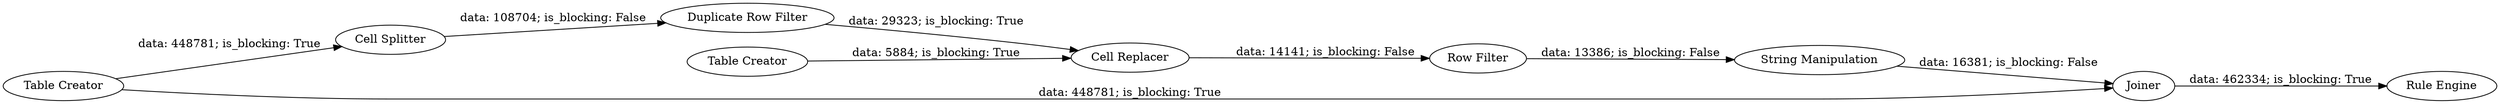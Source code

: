 digraph {
	"-9207778687400635779_1363" [label="Table Creator"]
	"-9207778687400635779_1370" [label="String Manipulation"]
	"-9207778687400635779_1367" [label="Table Creator"]
	"-9207778687400635779_1375" [label="Duplicate Row Filter"]
	"-9207778687400635779_1380" [label="Rule Engine"]
	"-9207778687400635779_1377" [label="Row Filter"]
	"-9207778687400635779_1376" [label="Cell Replacer"]
	"-9207778687400635779_1379" [label=Joiner]
	"-9207778687400635779_1378" [label="Cell Splitter"]
	"-9207778687400635779_1367" -> "-9207778687400635779_1379" [label="data: 448781; is_blocking: True"]
	"-9207778687400635779_1378" -> "-9207778687400635779_1375" [label="data: 108704; is_blocking: False"]
	"-9207778687400635779_1376" -> "-9207778687400635779_1377" [label="data: 14141; is_blocking: False"]
	"-9207778687400635779_1375" -> "-9207778687400635779_1376" [label="data: 29323; is_blocking: True"]
	"-9207778687400635779_1377" -> "-9207778687400635779_1370" [label="data: 13386; is_blocking: False"]
	"-9207778687400635779_1367" -> "-9207778687400635779_1378" [label="data: 448781; is_blocking: True"]
	"-9207778687400635779_1370" -> "-9207778687400635779_1379" [label="data: 16381; is_blocking: False"]
	"-9207778687400635779_1363" -> "-9207778687400635779_1376" [label="data: 5884; is_blocking: True"]
	"-9207778687400635779_1379" -> "-9207778687400635779_1380" [label="data: 462334; is_blocking: True"]
	rankdir=LR
}
